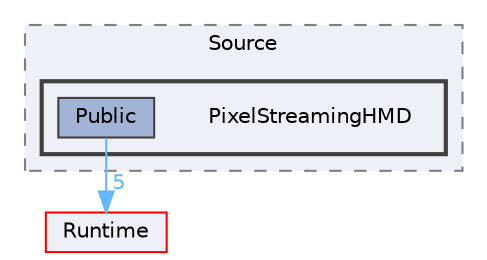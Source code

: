 digraph "PixelStreamingHMD"
{
 // INTERACTIVE_SVG=YES
 // LATEX_PDF_SIZE
  bgcolor="transparent";
  edge [fontname=Helvetica,fontsize=10,labelfontname=Helvetica,labelfontsize=10];
  node [fontname=Helvetica,fontsize=10,shape=box,height=0.2,width=0.4];
  compound=true
  subgraph clusterdir_67782e5c384b8e14fea6386d50bf8ea2 {
    graph [ bgcolor="#edf0f7", pencolor="grey50", label="Source", fontname=Helvetica,fontsize=10 style="filled,dashed", URL="dir_67782e5c384b8e14fea6386d50bf8ea2.html",tooltip=""]
  subgraph clusterdir_30812e81f0d7bfd60d7b74daaff119d5 {
    graph [ bgcolor="#edf0f7", pencolor="grey25", label="", fontname=Helvetica,fontsize=10 style="filled,bold", URL="dir_30812e81f0d7bfd60d7b74daaff119d5.html",tooltip=""]
    dir_30812e81f0d7bfd60d7b74daaff119d5 [shape=plaintext, label="PixelStreamingHMD"];
  dir_be150bc84f40b1445375c4c2fade897a [label="Public", fillcolor="#a2b4d6", color="grey25", style="filled", URL="dir_be150bc84f40b1445375c4c2fade897a.html",tooltip=""];
  }
  }
  dir_7536b172fbd480bfd146a1b1acd6856b [label="Runtime", fillcolor="#edf0f7", color="red", style="filled", URL="dir_7536b172fbd480bfd146a1b1acd6856b.html",tooltip=""];
  dir_be150bc84f40b1445375c4c2fade897a->dir_7536b172fbd480bfd146a1b1acd6856b [headlabel="5", labeldistance=1.5 headhref="dir_000841_000984.html" href="dir_000841_000984.html" color="steelblue1" fontcolor="steelblue1"];
}

